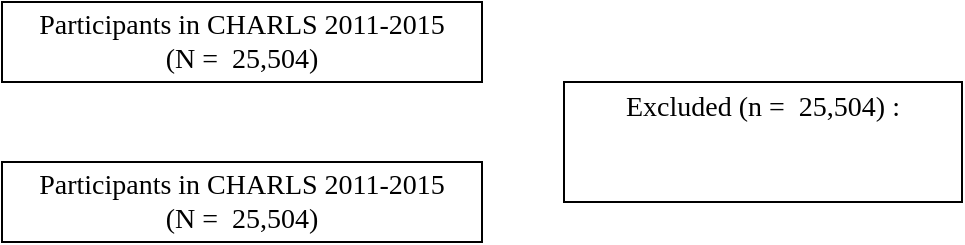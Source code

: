 <mxfile version="10.6.7" type="github"><diagram id="DSuhGR9CIeAhrYtNeFHA" name="Page-1"><mxGraphModel dx="695" dy="462" grid="1" gridSize="10" guides="1" tooltips="1" connect="1" arrows="1" fold="1" page="1" pageScale="1" pageWidth="827" pageHeight="1169" math="0" shadow="0"><root><mxCell id="0"/><mxCell id="1" parent="0"/><mxCell id="Jsd64yAzto0pwKJOwlLj-1" value="Participants in CHARLS 2011-2015&lt;br style=&quot;font-size: 14px;&quot;&gt;(N =&amp;nbsp; 25,504)" style="rounded=0;whiteSpace=wrap;html=1;fontSize=14;fontFamily=Times New Roman;" vertex="1" parent="1"><mxGeometry x="120" y="40" width="240" height="40" as="geometry"/></mxCell><mxCell id="Jsd64yAzto0pwKJOwlLj-2" value="Participants in CHARLS 2011-2015&lt;br style=&quot;font-size: 14px;&quot;&gt;(N =&amp;nbsp; 25,504)" style="rounded=0;whiteSpace=wrap;html=1;fontSize=14;fontFamily=Times New Roman;" vertex="1" parent="1"><mxGeometry x="120" y="120" width="240" height="40" as="geometry"/></mxCell><mxCell id="Jsd64yAzto0pwKJOwlLj-3" value="&lt;div style=&quot;text-align: left&quot;&gt;&lt;span&gt;Excluded&amp;nbsp;(n =&amp;nbsp; 25,504) :&lt;/span&gt;&lt;/div&gt;&lt;br&gt;&lt;div style=&quot;text-align: left&quot;&gt;&lt;br&gt;&lt;/div&gt;" style="rounded=0;whiteSpace=wrap;html=1;fontSize=14;fontFamily=Times New Roman;" vertex="1" parent="1"><mxGeometry x="401" y="80" width="199" height="60" as="geometry"/></mxCell></root></mxGraphModel></diagram></mxfile>